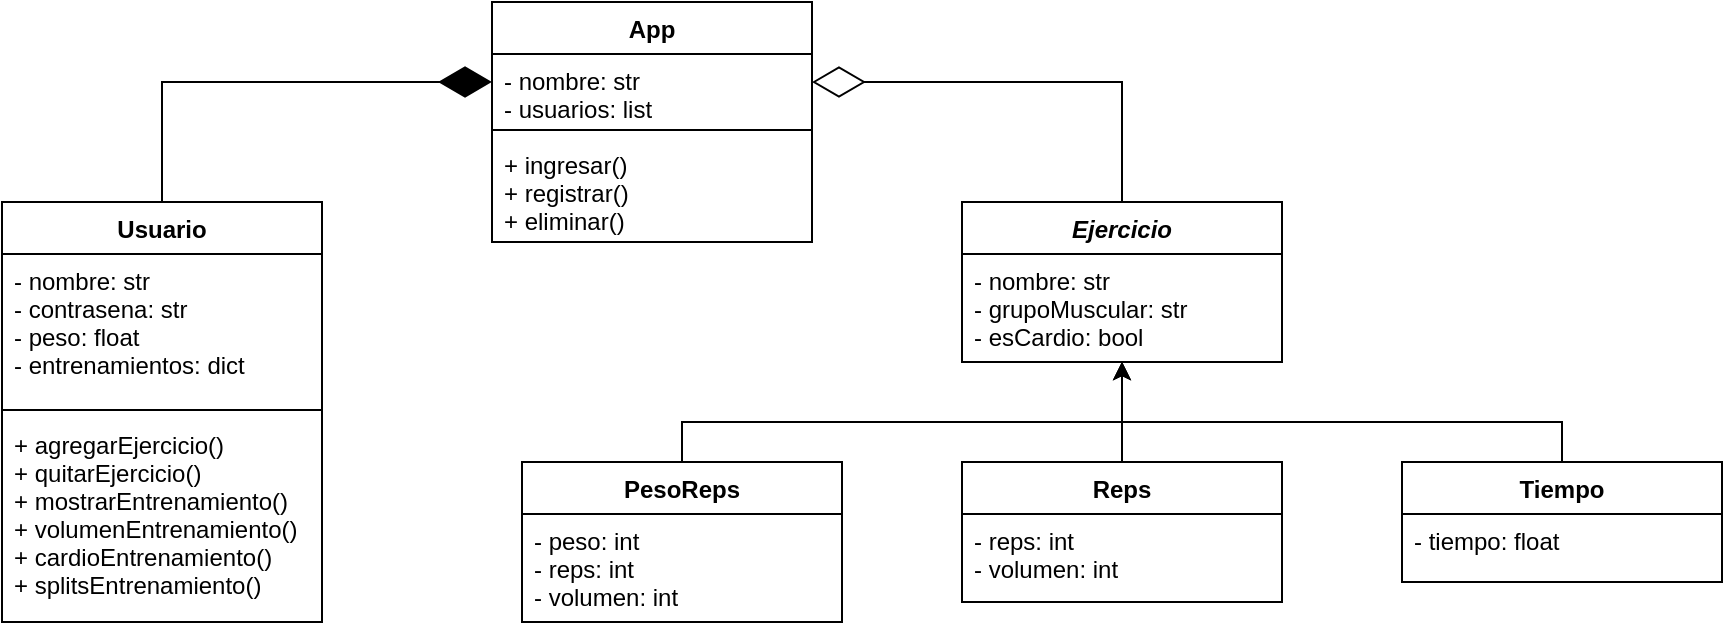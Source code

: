 <mxfile version="15.4.0" type="device"><diagram id="FEKRnTKG9BMU_7PkXdzb" name="Page-1"><mxGraphModel dx="1422" dy="807" grid="1" gridSize="10" guides="1" tooltips="1" connect="1" arrows="1" fold="1" page="0" pageScale="1" pageWidth="1169" pageHeight="827" math="0" shadow="0"><root><mxCell id="0"/><mxCell id="1" parent="0"/><mxCell id="u-BgUUkIFFy1586rAtdB-1" value="App" style="swimlane;fontStyle=1;align=center;verticalAlign=top;childLayout=stackLayout;horizontal=1;startSize=26;horizontalStack=0;resizeParent=1;resizeParentMax=0;resizeLast=0;collapsible=1;marginBottom=0;" parent="1" vertex="1"><mxGeometry x="505" y="120" width="160" height="120" as="geometry"/></mxCell><mxCell id="u-BgUUkIFFy1586rAtdB-2" value="- nombre: str&#10;- usuarios: list" style="text;strokeColor=none;fillColor=none;align=left;verticalAlign=top;spacingLeft=4;spacingRight=4;overflow=hidden;rotatable=0;points=[[0,0.5],[1,0.5]];portConstraint=eastwest;" parent="u-BgUUkIFFy1586rAtdB-1" vertex="1"><mxGeometry y="26" width="160" height="34" as="geometry"/></mxCell><mxCell id="u-BgUUkIFFy1586rAtdB-3" value="" style="line;strokeWidth=1;fillColor=none;align=left;verticalAlign=middle;spacingTop=-1;spacingLeft=3;spacingRight=3;rotatable=0;labelPosition=right;points=[];portConstraint=eastwest;" parent="u-BgUUkIFFy1586rAtdB-1" vertex="1"><mxGeometry y="60" width="160" height="8" as="geometry"/></mxCell><mxCell id="u-BgUUkIFFy1586rAtdB-4" value="+ ingresar()&#10;+ registrar()&#10;+ eliminar()" style="text;strokeColor=none;fillColor=none;align=left;verticalAlign=top;spacingLeft=4;spacingRight=4;overflow=hidden;rotatable=0;points=[[0,0.5],[1,0.5]];portConstraint=eastwest;" parent="u-BgUUkIFFy1586rAtdB-1" vertex="1"><mxGeometry y="68" width="160" height="52" as="geometry"/></mxCell><mxCell id="u-BgUUkIFFy1586rAtdB-5" value="Usuario" style="swimlane;fontStyle=1;align=center;verticalAlign=top;childLayout=stackLayout;horizontal=1;startSize=26;horizontalStack=0;resizeParent=1;resizeParentMax=0;resizeLast=0;collapsible=1;marginBottom=0;" parent="1" vertex="1"><mxGeometry x="260" y="220" width="160" height="210" as="geometry"/></mxCell><mxCell id="u-BgUUkIFFy1586rAtdB-6" value="- nombre: str&#10;- contrasena: str&#10;- peso: float&#10;- entrenamientos: dict" style="text;strokeColor=none;fillColor=none;align=left;verticalAlign=top;spacingLeft=4;spacingRight=4;overflow=hidden;rotatable=0;points=[[0,0.5],[1,0.5]];portConstraint=eastwest;" parent="u-BgUUkIFFy1586rAtdB-5" vertex="1"><mxGeometry y="26" width="160" height="74" as="geometry"/></mxCell><mxCell id="u-BgUUkIFFy1586rAtdB-7" value="" style="line;strokeWidth=1;fillColor=none;align=left;verticalAlign=middle;spacingTop=-1;spacingLeft=3;spacingRight=3;rotatable=0;labelPosition=right;points=[];portConstraint=eastwest;" parent="u-BgUUkIFFy1586rAtdB-5" vertex="1"><mxGeometry y="100" width="160" height="8" as="geometry"/></mxCell><mxCell id="u-BgUUkIFFy1586rAtdB-8" value="+ agregarEjercicio()&#10;+ quitarEjercicio()&#10;+ mostrarEntrenamiento()&#10;+ volumenEntrenamiento()&#10;+ cardioEntrenamiento()&#10;+ splitsEntrenamiento()" style="text;strokeColor=none;fillColor=none;align=left;verticalAlign=top;spacingLeft=4;spacingRight=4;overflow=hidden;rotatable=0;points=[[0,0.5],[1,0.5]];portConstraint=eastwest;" parent="u-BgUUkIFFy1586rAtdB-5" vertex="1"><mxGeometry y="108" width="160" height="102" as="geometry"/></mxCell><mxCell id="u-BgUUkIFFy1586rAtdB-9" value="Ejercicio" style="swimlane;fontStyle=3;align=center;verticalAlign=top;childLayout=stackLayout;horizontal=1;startSize=26;horizontalStack=0;resizeParent=1;resizeParentMax=0;resizeLast=0;collapsible=1;marginBottom=0;" parent="1" vertex="1"><mxGeometry x="740" y="220" width="160" height="80" as="geometry"/></mxCell><mxCell id="u-BgUUkIFFy1586rAtdB-10" value="- nombre: str&#10;- grupoMuscular: str&#10;- esCardio: bool" style="text;strokeColor=none;fillColor=none;align=left;verticalAlign=top;spacingLeft=4;spacingRight=4;overflow=hidden;rotatable=0;points=[[0,0.5],[1,0.5]];portConstraint=eastwest;" parent="u-BgUUkIFFy1586rAtdB-9" vertex="1"><mxGeometry y="26" width="160" height="54" as="geometry"/></mxCell><mxCell id="u-BgUUkIFFy1586rAtdB-25" style="edgeStyle=orthogonalEdgeStyle;rounded=0;orthogonalLoop=1;jettySize=auto;html=1;" parent="1" source="u-BgUUkIFFy1586rAtdB-13" target="u-BgUUkIFFy1586rAtdB-9" edge="1"><mxGeometry relative="1" as="geometry"/></mxCell><mxCell id="u-BgUUkIFFy1586rAtdB-13" value="Reps" style="swimlane;fontStyle=1;align=center;verticalAlign=top;childLayout=stackLayout;horizontal=1;startSize=26;horizontalStack=0;resizeParent=1;resizeParentMax=0;resizeLast=0;collapsible=1;marginBottom=0;" parent="1" vertex="1"><mxGeometry x="740" y="350" width="160" height="70" as="geometry"/></mxCell><mxCell id="u-BgUUkIFFy1586rAtdB-14" value="- reps: int&#10;- volumen: int" style="text;strokeColor=none;fillColor=none;align=left;verticalAlign=top;spacingLeft=4;spacingRight=4;overflow=hidden;rotatable=0;points=[[0,0.5],[1,0.5]];portConstraint=eastwest;" parent="u-BgUUkIFFy1586rAtdB-13" vertex="1"><mxGeometry y="26" width="160" height="44" as="geometry"/></mxCell><mxCell id="u-BgUUkIFFy1586rAtdB-26" style="edgeStyle=orthogonalEdgeStyle;rounded=0;orthogonalLoop=1;jettySize=auto;html=1;" parent="1" source="u-BgUUkIFFy1586rAtdB-17" target="u-BgUUkIFFy1586rAtdB-9" edge="1"><mxGeometry relative="1" as="geometry"><Array as="points"><mxPoint x="600" y="330"/><mxPoint x="820" y="330"/></Array></mxGeometry></mxCell><mxCell id="u-BgUUkIFFy1586rAtdB-17" value="PesoReps" style="swimlane;fontStyle=1;align=center;verticalAlign=top;childLayout=stackLayout;horizontal=1;startSize=26;horizontalStack=0;resizeParent=1;resizeParentMax=0;resizeLast=0;collapsible=1;marginBottom=0;" parent="1" vertex="1"><mxGeometry x="520" y="350" width="160" height="80" as="geometry"/></mxCell><mxCell id="u-BgUUkIFFy1586rAtdB-18" value="- peso: int&#10;- reps: int&#10;- volumen: int&#10;" style="text;strokeColor=none;fillColor=none;align=left;verticalAlign=top;spacingLeft=4;spacingRight=4;overflow=hidden;rotatable=0;points=[[0,0.5],[1,0.5]];portConstraint=eastwest;" parent="u-BgUUkIFFy1586rAtdB-17" vertex="1"><mxGeometry y="26" width="160" height="54" as="geometry"/></mxCell><mxCell id="u-BgUUkIFFy1586rAtdB-27" style="edgeStyle=orthogonalEdgeStyle;rounded=0;orthogonalLoop=1;jettySize=auto;html=1;" parent="1" source="u-BgUUkIFFy1586rAtdB-21" target="u-BgUUkIFFy1586rAtdB-9" edge="1"><mxGeometry relative="1" as="geometry"><Array as="points"><mxPoint x="1040" y="330"/><mxPoint x="820" y="330"/></Array></mxGeometry></mxCell><mxCell id="u-BgUUkIFFy1586rAtdB-21" value="Tiempo" style="swimlane;fontStyle=1;align=center;verticalAlign=top;childLayout=stackLayout;horizontal=1;startSize=26;horizontalStack=0;resizeParent=1;resizeParentMax=0;resizeLast=0;collapsible=1;marginBottom=0;" parent="1" vertex="1"><mxGeometry x="960" y="350" width="160" height="60" as="geometry"/></mxCell><mxCell id="u-BgUUkIFFy1586rAtdB-22" value="- tiempo: float" style="text;strokeColor=none;fillColor=none;align=left;verticalAlign=top;spacingLeft=4;spacingRight=4;overflow=hidden;rotatable=0;points=[[0,0.5],[1,0.5]];portConstraint=eastwest;" parent="u-BgUUkIFFy1586rAtdB-21" vertex="1"><mxGeometry y="26" width="160" height="34" as="geometry"/></mxCell><mxCell id="u-BgUUkIFFy1586rAtdB-28" value="" style="endArrow=diamondThin;endFill=1;endSize=24;html=1;rounded=0;edgeStyle=orthogonalEdgeStyle;" parent="1" source="u-BgUUkIFFy1586rAtdB-5" target="u-BgUUkIFFy1586rAtdB-1" edge="1"><mxGeometry width="160" relative="1" as="geometry"><mxPoint x="250" y="180" as="sourcePoint"/><mxPoint x="410" y="180" as="targetPoint"/><Array as="points"><mxPoint x="340" y="160"/></Array></mxGeometry></mxCell><mxCell id="u-BgUUkIFFy1586rAtdB-29" value="" style="endArrow=diamondThin;endFill=0;endSize=24;html=1;rounded=0;edgeStyle=orthogonalEdgeStyle;" parent="1" source="u-BgUUkIFFy1586rAtdB-9" target="u-BgUUkIFFy1586rAtdB-1" edge="1"><mxGeometry width="160" relative="1" as="geometry"><mxPoint x="530" y="270" as="sourcePoint"/><mxPoint x="690" y="270" as="targetPoint"/><Array as="points"><mxPoint x="820" y="160"/></Array></mxGeometry></mxCell></root></mxGraphModel></diagram></mxfile>